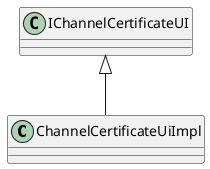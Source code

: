 @startuml
class ChannelCertificateUiImpl {
}
IChannelCertificateUI <|-- ChannelCertificateUiImpl
@enduml
